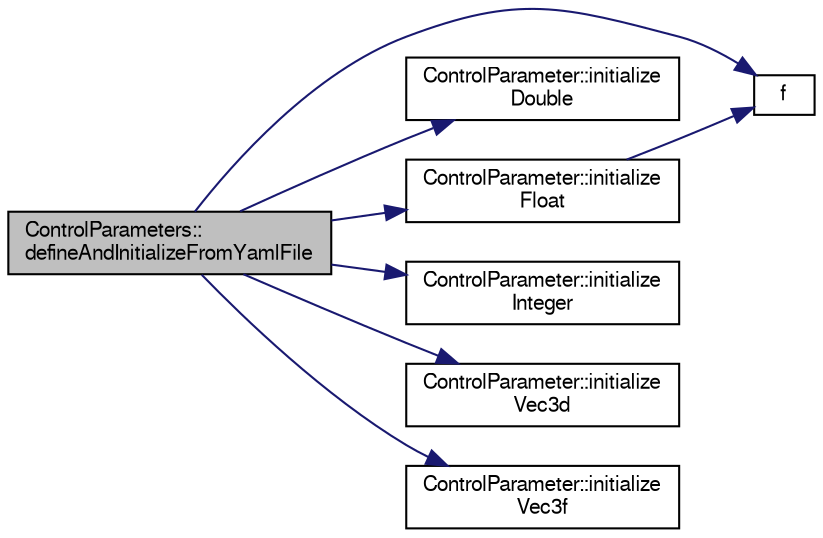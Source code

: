 digraph "ControlParameters::defineAndInitializeFromYamlFile"
{
  edge [fontname="FreeSans",fontsize="10",labelfontname="FreeSans",labelfontsize="10"];
  node [fontname="FreeSans",fontsize="10",shape=record];
  rankdir="LR";
  Node1 [label="ControlParameters::\ldefineAndInitializeFromYamlFile",height=0.2,width=0.4,color="black", fillcolor="grey75", style="filled", fontcolor="black"];
  Node1 -> Node2 [color="midnightblue",fontsize="10",style="solid",fontname="FreeSans"];
  Node2 [label="f",height=0.2,width=0.4,color="black", fillcolor="white", style="filled",URL="$dc/dd7/test__casadi_8cpp.html#ae20d7fba59865a21504b65cdb44cbfe5"];
  Node1 -> Node3 [color="midnightblue",fontsize="10",style="solid",fontname="FreeSans"];
  Node3 [label="ControlParameter::initialize\lDouble",height=0.2,width=0.4,color="black", fillcolor="white", style="filled",URL="$da/d98/class_control_parameter.html#a13b0c1993d779ecd063a2177507f2704"];
  Node1 -> Node4 [color="midnightblue",fontsize="10",style="solid",fontname="FreeSans"];
  Node4 [label="ControlParameter::initialize\lFloat",height=0.2,width=0.4,color="black", fillcolor="white", style="filled",URL="$da/d98/class_control_parameter.html#a758ba2c0d184af0c0a19caee656b2af3"];
  Node4 -> Node2 [color="midnightblue",fontsize="10",style="solid",fontname="FreeSans"];
  Node1 -> Node5 [color="midnightblue",fontsize="10",style="solid",fontname="FreeSans"];
  Node5 [label="ControlParameter::initialize\lInteger",height=0.2,width=0.4,color="black", fillcolor="white", style="filled",URL="$da/d98/class_control_parameter.html#abc08f598172aee1e86f51edc67f3fdd8"];
  Node1 -> Node6 [color="midnightblue",fontsize="10",style="solid",fontname="FreeSans"];
  Node6 [label="ControlParameter::initialize\lVec3d",height=0.2,width=0.4,color="black", fillcolor="white", style="filled",URL="$da/d98/class_control_parameter.html#a09a2be4eb342febe00c60d9eaa735d4e"];
  Node1 -> Node7 [color="midnightblue",fontsize="10",style="solid",fontname="FreeSans"];
  Node7 [label="ControlParameter::initialize\lVec3f",height=0.2,width=0.4,color="black", fillcolor="white", style="filled",URL="$da/d98/class_control_parameter.html#adc8af6ad0dfb0c862cae6ec8ae8d4afd"];
}
